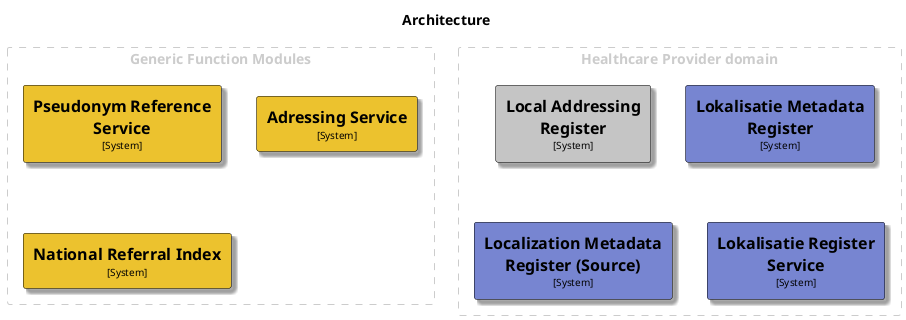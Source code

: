 @startuml
set separator none
title Architecture

top to bottom direction

skinparam {
  arrowFontSize 10
  defaultTextAlignment center
  wrapWidth 200
  maxMessageSize 100
}

hide stereotype

skinparam rectangle<<AdressingService>> {
  BackgroundColor #ecc22e
  FontColor #000000
  BorderColor #000000
  shadowing true
}
skinparam rectangle<<LocalAddressingRegister>> {
  BackgroundColor #c5c5c5
  FontColor #000000
  BorderColor #000000
  shadowing true
}
skinparam rectangle<<LocalizationMetadataRegisterSource>> {
  BackgroundColor #7785d1
  FontColor #000000
  BorderColor #000000
  shadowing true
}
skinparam rectangle<<LokalisatieMetadataRegister>> {
  BackgroundColor #7785d1
  FontColor #000000
  BorderColor #000000
  shadowing true
}
skinparam rectangle<<LokalisatieRegisterService>> {
  BackgroundColor #7785d1
  FontColor #000000
  BorderColor #000000
  shadowing true
}
skinparam rectangle<<NationalReferralIndex>> {
  BackgroundColor #ecc22e
  FontColor #000000
  BorderColor #000000
  shadowing true
}
skinparam rectangle<<PseudonymReferenceService>> {
  BackgroundColor #ecc22e
  FontColor #000000
  BorderColor #000000
  shadowing true
}

rectangle "Generic Function Modules" <<group1>> as group1 {
  skinparam RectangleBorderColor<<group1>> #cccccc
  skinparam RectangleFontColor<<group1>> #cccccc
  skinparam RectangleBorderStyle<<group1>> dashed

  rectangle "==Pseudonym Reference Service\n<size:10>[System]</size>" <<PseudonymReferenceService>> as PseudonymReferenceService
  rectangle "==Adressing Service\n<size:10>[System]</size>" <<AdressingService>> as AdressingService
  rectangle "==National Referral Index\n<size:10>[System]</size>" <<NationalReferralIndex>> as NationalReferralIndex
}

rectangle "Healthcare Provider domain" <<group2>> as group2 {
  skinparam RectangleBorderColor<<group2>> #cccccc
  skinparam RectangleFontColor<<group2>> #cccccc
  skinparam RectangleBorderStyle<<group2>> dashed

  rectangle "==Local Addressing Register\n<size:10>[System]</size>" <<LocalAddressingRegister>> as LocalAddressingRegister
  rectangle "==Lokalisatie Metadata Register\n<size:10>[System]</size>" <<LokalisatieMetadataRegister>> as LokalisatieMetadataRegister
  rectangle "==Localization Metadata Register (Source)\n<size:10>[System]</size>" <<LocalizationMetadataRegisterSource>> as LocalizationMetadataRegisterSource
  rectangle "==Lokalisatie Register Service\n<size:10>[System]</size>" <<LokalisatieRegisterService>> as LokalisatieRegisterService
}


@enduml